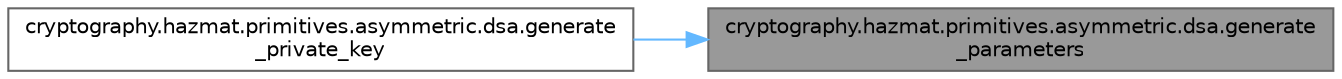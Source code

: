 digraph "cryptography.hazmat.primitives.asymmetric.dsa.generate_parameters"
{
 // LATEX_PDF_SIZE
  bgcolor="transparent";
  edge [fontname=Helvetica,fontsize=10,labelfontname=Helvetica,labelfontsize=10];
  node [fontname=Helvetica,fontsize=10,shape=box,height=0.2,width=0.4];
  rankdir="RL";
  Node1 [id="Node000001",label="cryptography.hazmat.primitives.asymmetric.dsa.generate\l_parameters",height=0.2,width=0.4,color="gray40", fillcolor="grey60", style="filled", fontcolor="black",tooltip=" "];
  Node1 -> Node2 [id="edge1_Node000001_Node000002",dir="back",color="steelblue1",style="solid",tooltip=" "];
  Node2 [id="Node000002",label="cryptography.hazmat.primitives.asymmetric.dsa.generate\l_private_key",height=0.2,width=0.4,color="grey40", fillcolor="white", style="filled",URL="$namespacecryptography_1_1hazmat_1_1primitives_1_1asymmetric_1_1dsa.html#a0fc4d8af3e3582fe253400301229e1ce",tooltip=" "];
}
